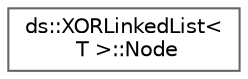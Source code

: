 digraph "Graphical Class Hierarchy"
{
 // INTERACTIVE_SVG=YES
 // LATEX_PDF_SIZE
  bgcolor="transparent";
  edge [fontname=Helvetica,fontsize=10,labelfontname=Helvetica,labelfontsize=10];
  node [fontname=Helvetica,fontsize=10,shape=box,height=0.2,width=0.4];
  rankdir="LR";
  Node0 [id="Node000000",label="ds::XORLinkedList\<\l T \>::Node",height=0.2,width=0.4,color="grey40", fillcolor="white", style="filled",URL="$structds_1_1_x_o_r_linked_list_1_1_node.html",tooltip=" "];
}
